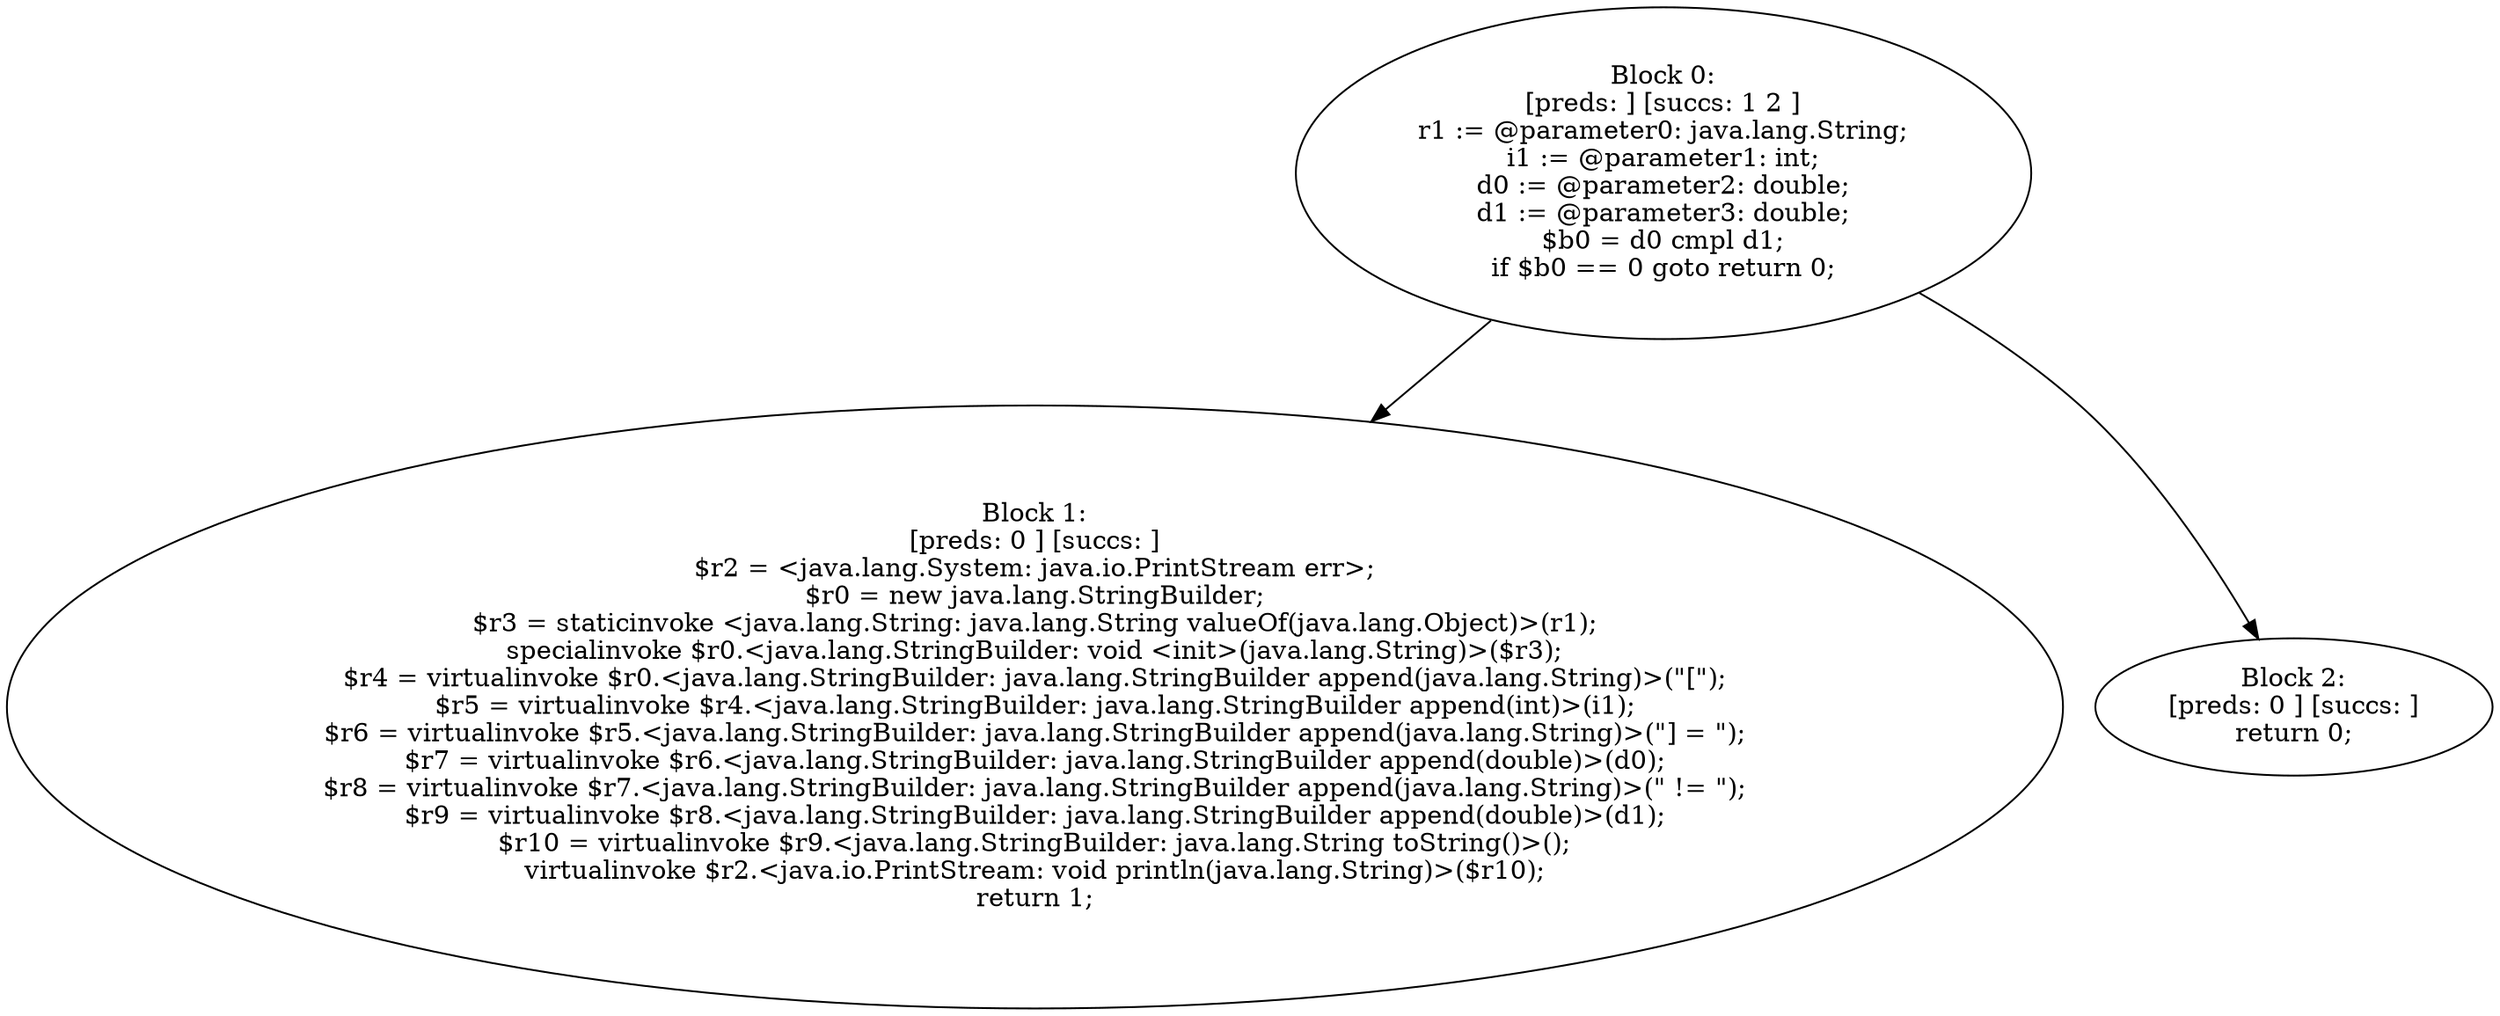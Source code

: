digraph "unitGraph" {
    "Block 0:
[preds: ] [succs: 1 2 ]
r1 := @parameter0: java.lang.String;
i1 := @parameter1: int;
d0 := @parameter2: double;
d1 := @parameter3: double;
$b0 = d0 cmpl d1;
if $b0 == 0 goto return 0;
"
    "Block 1:
[preds: 0 ] [succs: ]
$r2 = <java.lang.System: java.io.PrintStream err>;
$r0 = new java.lang.StringBuilder;
$r3 = staticinvoke <java.lang.String: java.lang.String valueOf(java.lang.Object)>(r1);
specialinvoke $r0.<java.lang.StringBuilder: void <init>(java.lang.String)>($r3);
$r4 = virtualinvoke $r0.<java.lang.StringBuilder: java.lang.StringBuilder append(java.lang.String)>(\"[\");
$r5 = virtualinvoke $r4.<java.lang.StringBuilder: java.lang.StringBuilder append(int)>(i1);
$r6 = virtualinvoke $r5.<java.lang.StringBuilder: java.lang.StringBuilder append(java.lang.String)>(\"] = \");
$r7 = virtualinvoke $r6.<java.lang.StringBuilder: java.lang.StringBuilder append(double)>(d0);
$r8 = virtualinvoke $r7.<java.lang.StringBuilder: java.lang.StringBuilder append(java.lang.String)>(\" != \");
$r9 = virtualinvoke $r8.<java.lang.StringBuilder: java.lang.StringBuilder append(double)>(d1);
$r10 = virtualinvoke $r9.<java.lang.StringBuilder: java.lang.String toString()>();
virtualinvoke $r2.<java.io.PrintStream: void println(java.lang.String)>($r10);
return 1;
"
    "Block 2:
[preds: 0 ] [succs: ]
return 0;
"
    "Block 0:
[preds: ] [succs: 1 2 ]
r1 := @parameter0: java.lang.String;
i1 := @parameter1: int;
d0 := @parameter2: double;
d1 := @parameter3: double;
$b0 = d0 cmpl d1;
if $b0 == 0 goto return 0;
"->"Block 1:
[preds: 0 ] [succs: ]
$r2 = <java.lang.System: java.io.PrintStream err>;
$r0 = new java.lang.StringBuilder;
$r3 = staticinvoke <java.lang.String: java.lang.String valueOf(java.lang.Object)>(r1);
specialinvoke $r0.<java.lang.StringBuilder: void <init>(java.lang.String)>($r3);
$r4 = virtualinvoke $r0.<java.lang.StringBuilder: java.lang.StringBuilder append(java.lang.String)>(\"[\");
$r5 = virtualinvoke $r4.<java.lang.StringBuilder: java.lang.StringBuilder append(int)>(i1);
$r6 = virtualinvoke $r5.<java.lang.StringBuilder: java.lang.StringBuilder append(java.lang.String)>(\"] = \");
$r7 = virtualinvoke $r6.<java.lang.StringBuilder: java.lang.StringBuilder append(double)>(d0);
$r8 = virtualinvoke $r7.<java.lang.StringBuilder: java.lang.StringBuilder append(java.lang.String)>(\" != \");
$r9 = virtualinvoke $r8.<java.lang.StringBuilder: java.lang.StringBuilder append(double)>(d1);
$r10 = virtualinvoke $r9.<java.lang.StringBuilder: java.lang.String toString()>();
virtualinvoke $r2.<java.io.PrintStream: void println(java.lang.String)>($r10);
return 1;
";
    "Block 0:
[preds: ] [succs: 1 2 ]
r1 := @parameter0: java.lang.String;
i1 := @parameter1: int;
d0 := @parameter2: double;
d1 := @parameter3: double;
$b0 = d0 cmpl d1;
if $b0 == 0 goto return 0;
"->"Block 2:
[preds: 0 ] [succs: ]
return 0;
";
}
